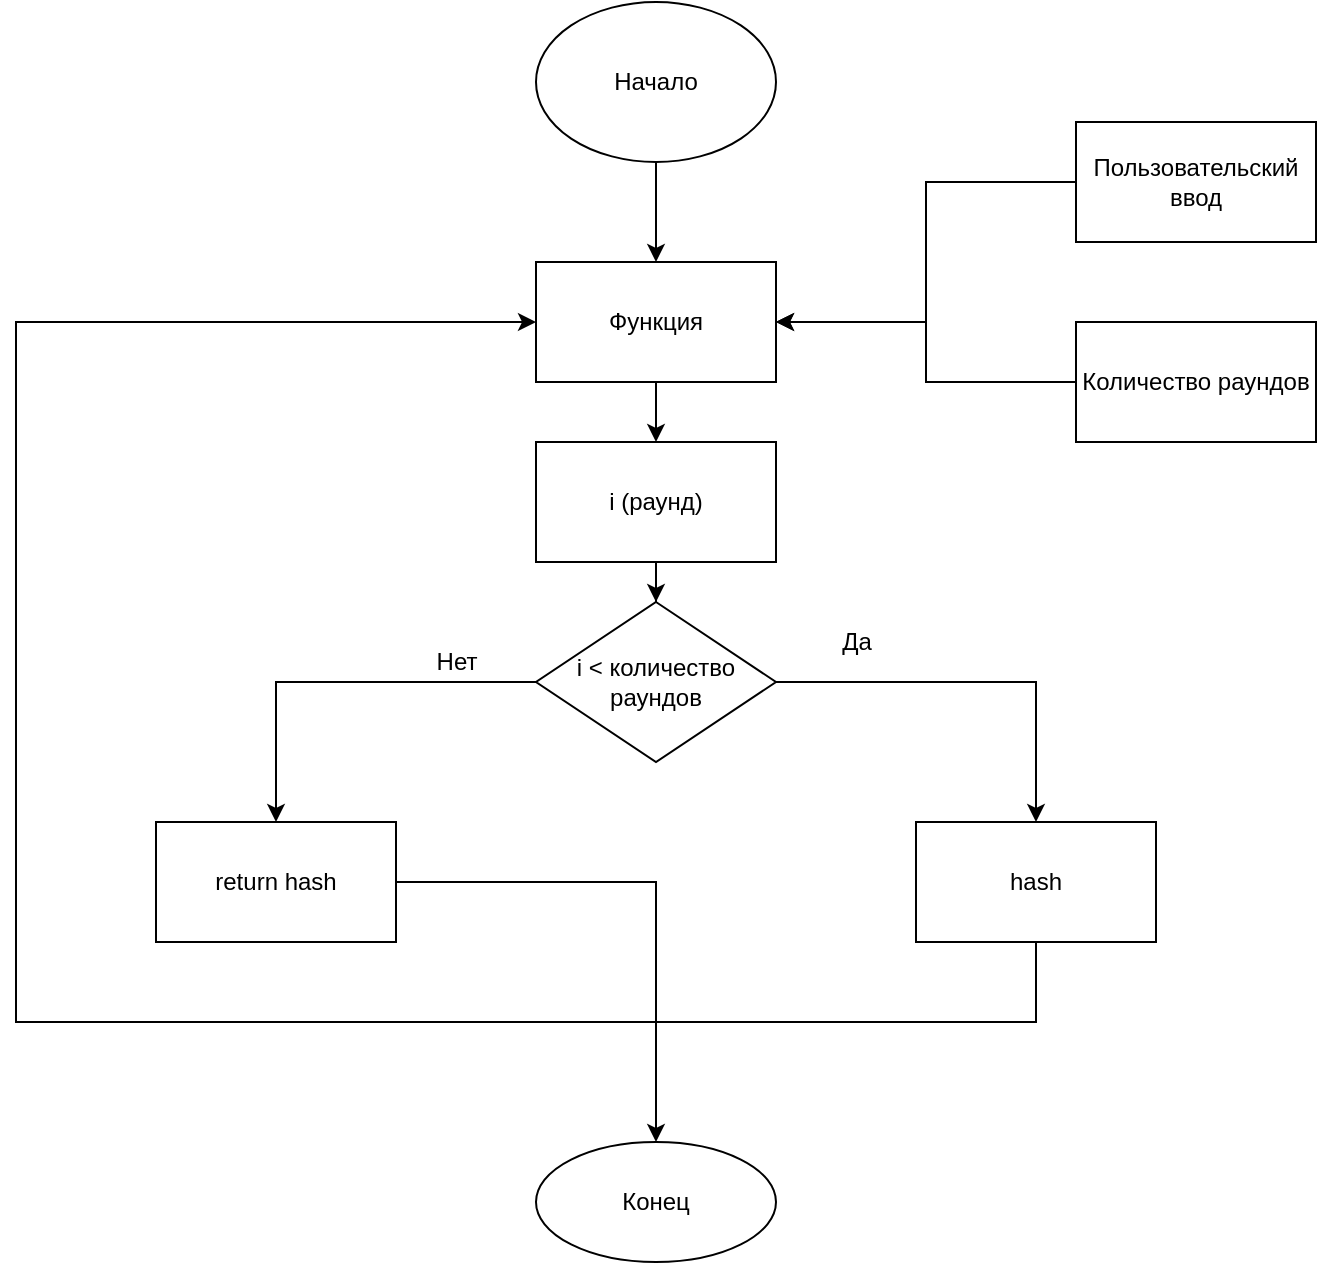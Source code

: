 <mxfile version="17.1.2" type="device"><diagram id="8IY8uWEqJJCKozaVxDdY" name="Page-1"><mxGraphModel dx="1043" dy="624" grid="1" gridSize="10" guides="1" tooltips="1" connect="1" arrows="1" fold="1" page="1" pageScale="1" pageWidth="827" pageHeight="1169" math="0" shadow="0"><root><mxCell id="0"/><mxCell id="1" parent="0"/><mxCell id="Lei9ZvMbOAY2uSbC3Ueu-4" value="" style="edgeStyle=orthogonalEdgeStyle;rounded=0;orthogonalLoop=1;jettySize=auto;html=1;" edge="1" parent="1" source="Lei9ZvMbOAY2uSbC3Ueu-1" target="Lei9ZvMbOAY2uSbC3Ueu-3"><mxGeometry relative="1" as="geometry"/></mxCell><mxCell id="Lei9ZvMbOAY2uSbC3Ueu-1" value="Начало" style="ellipse;whiteSpace=wrap;html=1;" vertex="1" parent="1"><mxGeometry x="320" y="60" width="120" height="80" as="geometry"/></mxCell><mxCell id="Lei9ZvMbOAY2uSbC3Ueu-8" value="" style="edgeStyle=orthogonalEdgeStyle;rounded=0;orthogonalLoop=1;jettySize=auto;html=1;" edge="1" parent="1" source="Lei9ZvMbOAY2uSbC3Ueu-3" target="Lei9ZvMbOAY2uSbC3Ueu-7"><mxGeometry relative="1" as="geometry"/></mxCell><mxCell id="Lei9ZvMbOAY2uSbC3Ueu-3" value="Функция" style="whiteSpace=wrap;html=1;" vertex="1" parent="1"><mxGeometry x="320" y="190" width="120" height="60" as="geometry"/></mxCell><mxCell id="Lei9ZvMbOAY2uSbC3Ueu-6" style="edgeStyle=orthogonalEdgeStyle;rounded=0;orthogonalLoop=1;jettySize=auto;html=1;entryX=1;entryY=0.5;entryDx=0;entryDy=0;" edge="1" parent="1" source="Lei9ZvMbOAY2uSbC3Ueu-5" target="Lei9ZvMbOAY2uSbC3Ueu-3"><mxGeometry relative="1" as="geometry"/></mxCell><mxCell id="Lei9ZvMbOAY2uSbC3Ueu-5" value="Пользовательский ввод" style="rounded=0;whiteSpace=wrap;html=1;" vertex="1" parent="1"><mxGeometry x="590" y="120" width="120" height="60" as="geometry"/></mxCell><mxCell id="Lei9ZvMbOAY2uSbC3Ueu-10" value="" style="edgeStyle=orthogonalEdgeStyle;rounded=0;orthogonalLoop=1;jettySize=auto;html=1;" edge="1" parent="1" source="Lei9ZvMbOAY2uSbC3Ueu-7" target="Lei9ZvMbOAY2uSbC3Ueu-9"><mxGeometry relative="1" as="geometry"/></mxCell><mxCell id="Lei9ZvMbOAY2uSbC3Ueu-7" value="i (раунд)" style="whiteSpace=wrap;html=1;" vertex="1" parent="1"><mxGeometry x="320" y="280" width="120" height="60" as="geometry"/></mxCell><mxCell id="Lei9ZvMbOAY2uSbC3Ueu-14" value="" style="edgeStyle=orthogonalEdgeStyle;rounded=0;orthogonalLoop=1;jettySize=auto;html=1;" edge="1" parent="1" source="Lei9ZvMbOAY2uSbC3Ueu-9" target="Lei9ZvMbOAY2uSbC3Ueu-13"><mxGeometry relative="1" as="geometry"/></mxCell><mxCell id="Lei9ZvMbOAY2uSbC3Ueu-18" value="" style="edgeStyle=orthogonalEdgeStyle;rounded=0;orthogonalLoop=1;jettySize=auto;html=1;" edge="1" parent="1" source="Lei9ZvMbOAY2uSbC3Ueu-9" target="Lei9ZvMbOAY2uSbC3Ueu-17"><mxGeometry relative="1" as="geometry"/></mxCell><mxCell id="Lei9ZvMbOAY2uSbC3Ueu-9" value="i &amp;lt; количество раундов" style="rhombus;whiteSpace=wrap;html=1;" vertex="1" parent="1"><mxGeometry x="320" y="360" width="120" height="80" as="geometry"/></mxCell><mxCell id="Lei9ZvMbOAY2uSbC3Ueu-12" style="edgeStyle=orthogonalEdgeStyle;rounded=0;orthogonalLoop=1;jettySize=auto;html=1;entryX=1;entryY=0.5;entryDx=0;entryDy=0;" edge="1" parent="1" source="Lei9ZvMbOAY2uSbC3Ueu-11" target="Lei9ZvMbOAY2uSbC3Ueu-3"><mxGeometry relative="1" as="geometry"/></mxCell><mxCell id="Lei9ZvMbOAY2uSbC3Ueu-11" value="Количество раундов" style="rounded=0;whiteSpace=wrap;html=1;" vertex="1" parent="1"><mxGeometry x="590" y="220" width="120" height="60" as="geometry"/></mxCell><mxCell id="Lei9ZvMbOAY2uSbC3Ueu-20" style="edgeStyle=orthogonalEdgeStyle;rounded=0;orthogonalLoop=1;jettySize=auto;html=1;entryX=0;entryY=0.5;entryDx=0;entryDy=0;" edge="1" parent="1" source="Lei9ZvMbOAY2uSbC3Ueu-13" target="Lei9ZvMbOAY2uSbC3Ueu-3"><mxGeometry relative="1" as="geometry"><Array as="points"><mxPoint x="570" y="570"/><mxPoint x="60" y="570"/><mxPoint x="60" y="220"/></Array></mxGeometry></mxCell><mxCell id="Lei9ZvMbOAY2uSbC3Ueu-13" value="hash" style="whiteSpace=wrap;html=1;" vertex="1" parent="1"><mxGeometry x="510" y="470" width="120" height="60" as="geometry"/></mxCell><mxCell id="Lei9ZvMbOAY2uSbC3Ueu-15" value="Да" style="text;html=1;align=center;verticalAlign=middle;resizable=0;points=[];autosize=1;strokeColor=none;fillColor=none;" vertex="1" parent="1"><mxGeometry x="465" y="370" width="30" height="20" as="geometry"/></mxCell><mxCell id="Lei9ZvMbOAY2uSbC3Ueu-23" value="" style="edgeStyle=orthogonalEdgeStyle;rounded=0;orthogonalLoop=1;jettySize=auto;html=1;" edge="1" parent="1" source="Lei9ZvMbOAY2uSbC3Ueu-17" target="Lei9ZvMbOAY2uSbC3Ueu-22"><mxGeometry relative="1" as="geometry"/></mxCell><mxCell id="Lei9ZvMbOAY2uSbC3Ueu-17" value="return hash" style="whiteSpace=wrap;html=1;" vertex="1" parent="1"><mxGeometry x="130" y="470" width="120" height="60" as="geometry"/></mxCell><mxCell id="Lei9ZvMbOAY2uSbC3Ueu-19" value="Нет" style="text;html=1;align=center;verticalAlign=middle;resizable=0;points=[];autosize=1;strokeColor=none;fillColor=none;" vertex="1" parent="1"><mxGeometry x="260" y="380" width="40" height="20" as="geometry"/></mxCell><mxCell id="Lei9ZvMbOAY2uSbC3Ueu-22" value="Конец" style="ellipse;whiteSpace=wrap;html=1;" vertex="1" parent="1"><mxGeometry x="320" y="630" width="120" height="60" as="geometry"/></mxCell></root></mxGraphModel></diagram></mxfile>